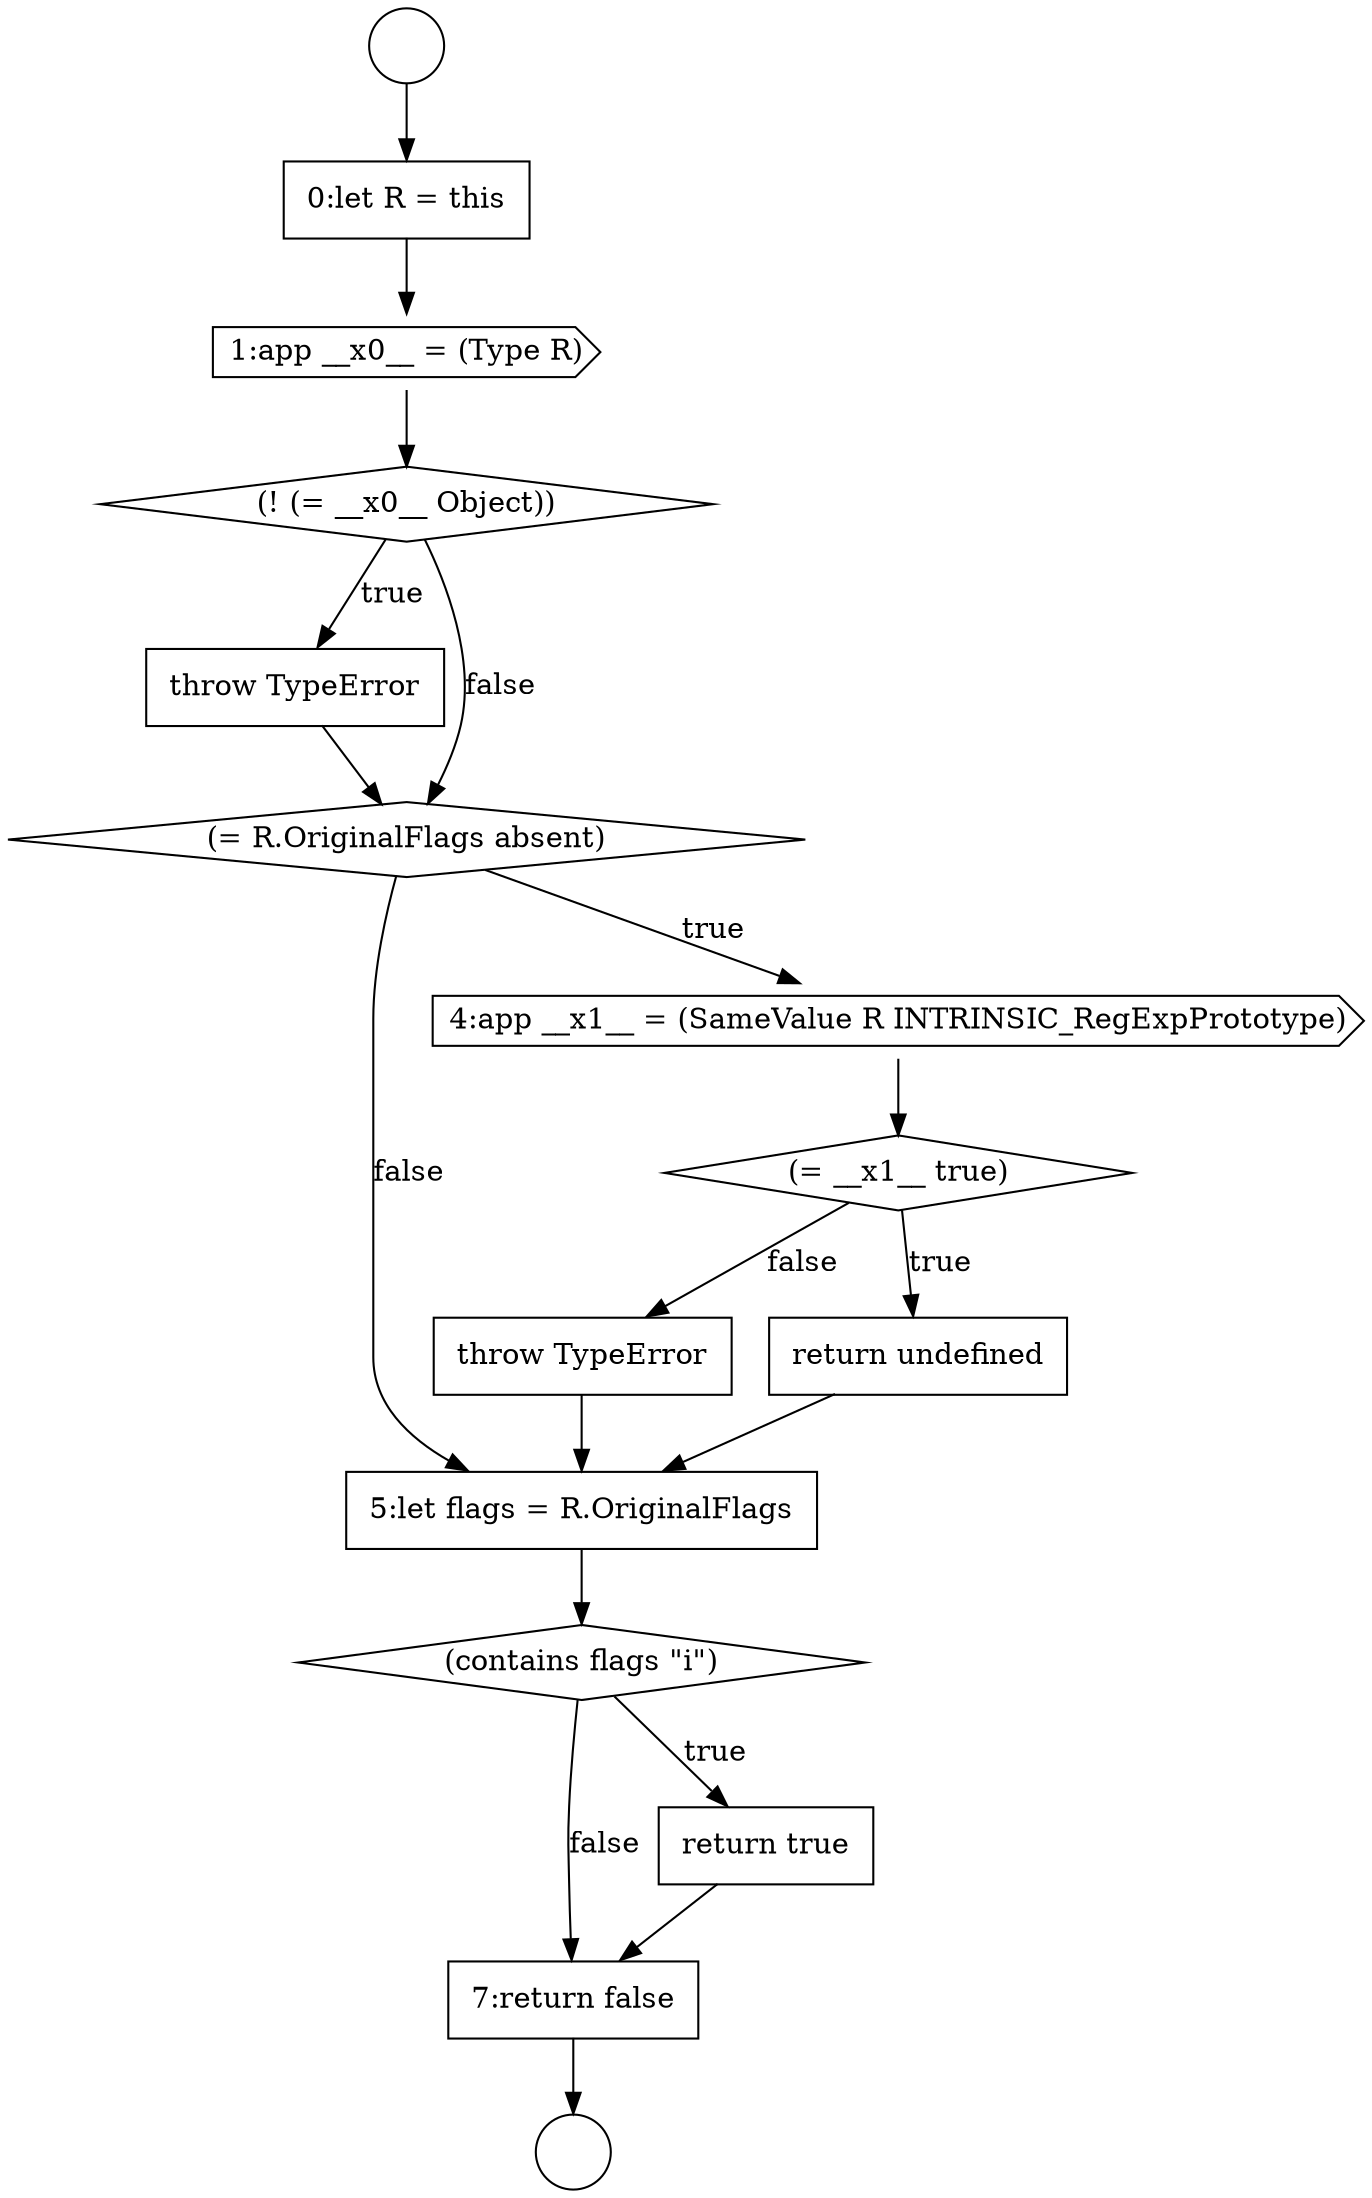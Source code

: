 digraph {
  node13238 [shape=none, margin=0, label=<<font color="black">
    <table border="0" cellborder="1" cellspacing="0" cellpadding="10">
      <tr><td align="left">5:let flags = R.OriginalFlags</td></tr>
    </table>
  </font>> color="black" fillcolor="white" style=filled]
  node13241 [shape=none, margin=0, label=<<font color="black">
    <table border="0" cellborder="1" cellspacing="0" cellpadding="10">
      <tr><td align="left">7:return false</td></tr>
    </table>
  </font>> color="black" fillcolor="white" style=filled]
  node13231 [shape=diamond, label=<<font color="black">(! (= __x0__ Object))</font>> color="black" fillcolor="white" style=filled]
  node13237 [shape=none, margin=0, label=<<font color="black">
    <table border="0" cellborder="1" cellspacing="0" cellpadding="10">
      <tr><td align="left">throw TypeError</td></tr>
    </table>
  </font>> color="black" fillcolor="white" style=filled]
  node13232 [shape=none, margin=0, label=<<font color="black">
    <table border="0" cellborder="1" cellspacing="0" cellpadding="10">
      <tr><td align="left">throw TypeError</td></tr>
    </table>
  </font>> color="black" fillcolor="white" style=filled]
  node13240 [shape=none, margin=0, label=<<font color="black">
    <table border="0" cellborder="1" cellspacing="0" cellpadding="10">
      <tr><td align="left">return true</td></tr>
    </table>
  </font>> color="black" fillcolor="white" style=filled]
  node13236 [shape=none, margin=0, label=<<font color="black">
    <table border="0" cellborder="1" cellspacing="0" cellpadding="10">
      <tr><td align="left">return undefined</td></tr>
    </table>
  </font>> color="black" fillcolor="white" style=filled]
  node13229 [shape=none, margin=0, label=<<font color="black">
    <table border="0" cellborder="1" cellspacing="0" cellpadding="10">
      <tr><td align="left">0:let R = this</td></tr>
    </table>
  </font>> color="black" fillcolor="white" style=filled]
  node13239 [shape=diamond, label=<<font color="black">(contains flags &quot;i&quot;)</font>> color="black" fillcolor="white" style=filled]
  node13235 [shape=diamond, label=<<font color="black">(= __x1__ true)</font>> color="black" fillcolor="white" style=filled]
  node13230 [shape=cds, label=<<font color="black">1:app __x0__ = (Type R)</font>> color="black" fillcolor="white" style=filled]
  node13234 [shape=cds, label=<<font color="black">4:app __x1__ = (SameValue R INTRINSIC_RegExpPrototype)</font>> color="black" fillcolor="white" style=filled]
  node13227 [shape=circle label=" " color="black" fillcolor="white" style=filled]
  node13228 [shape=circle label=" " color="black" fillcolor="white" style=filled]
  node13233 [shape=diamond, label=<<font color="black">(= R.OriginalFlags absent)</font>> color="black" fillcolor="white" style=filled]
  node13236 -> node13238 [ color="black"]
  node13232 -> node13233 [ color="black"]
  node13237 -> node13238 [ color="black"]
  node13239 -> node13240 [label=<<font color="black">true</font>> color="black"]
  node13239 -> node13241 [label=<<font color="black">false</font>> color="black"]
  node13235 -> node13236 [label=<<font color="black">true</font>> color="black"]
  node13235 -> node13237 [label=<<font color="black">false</font>> color="black"]
  node13231 -> node13232 [label=<<font color="black">true</font>> color="black"]
  node13231 -> node13233 [label=<<font color="black">false</font>> color="black"]
  node13233 -> node13234 [label=<<font color="black">true</font>> color="black"]
  node13233 -> node13238 [label=<<font color="black">false</font>> color="black"]
  node13229 -> node13230 [ color="black"]
  node13230 -> node13231 [ color="black"]
  node13241 -> node13228 [ color="black"]
  node13227 -> node13229 [ color="black"]
  node13234 -> node13235 [ color="black"]
  node13240 -> node13241 [ color="black"]
  node13238 -> node13239 [ color="black"]
}
